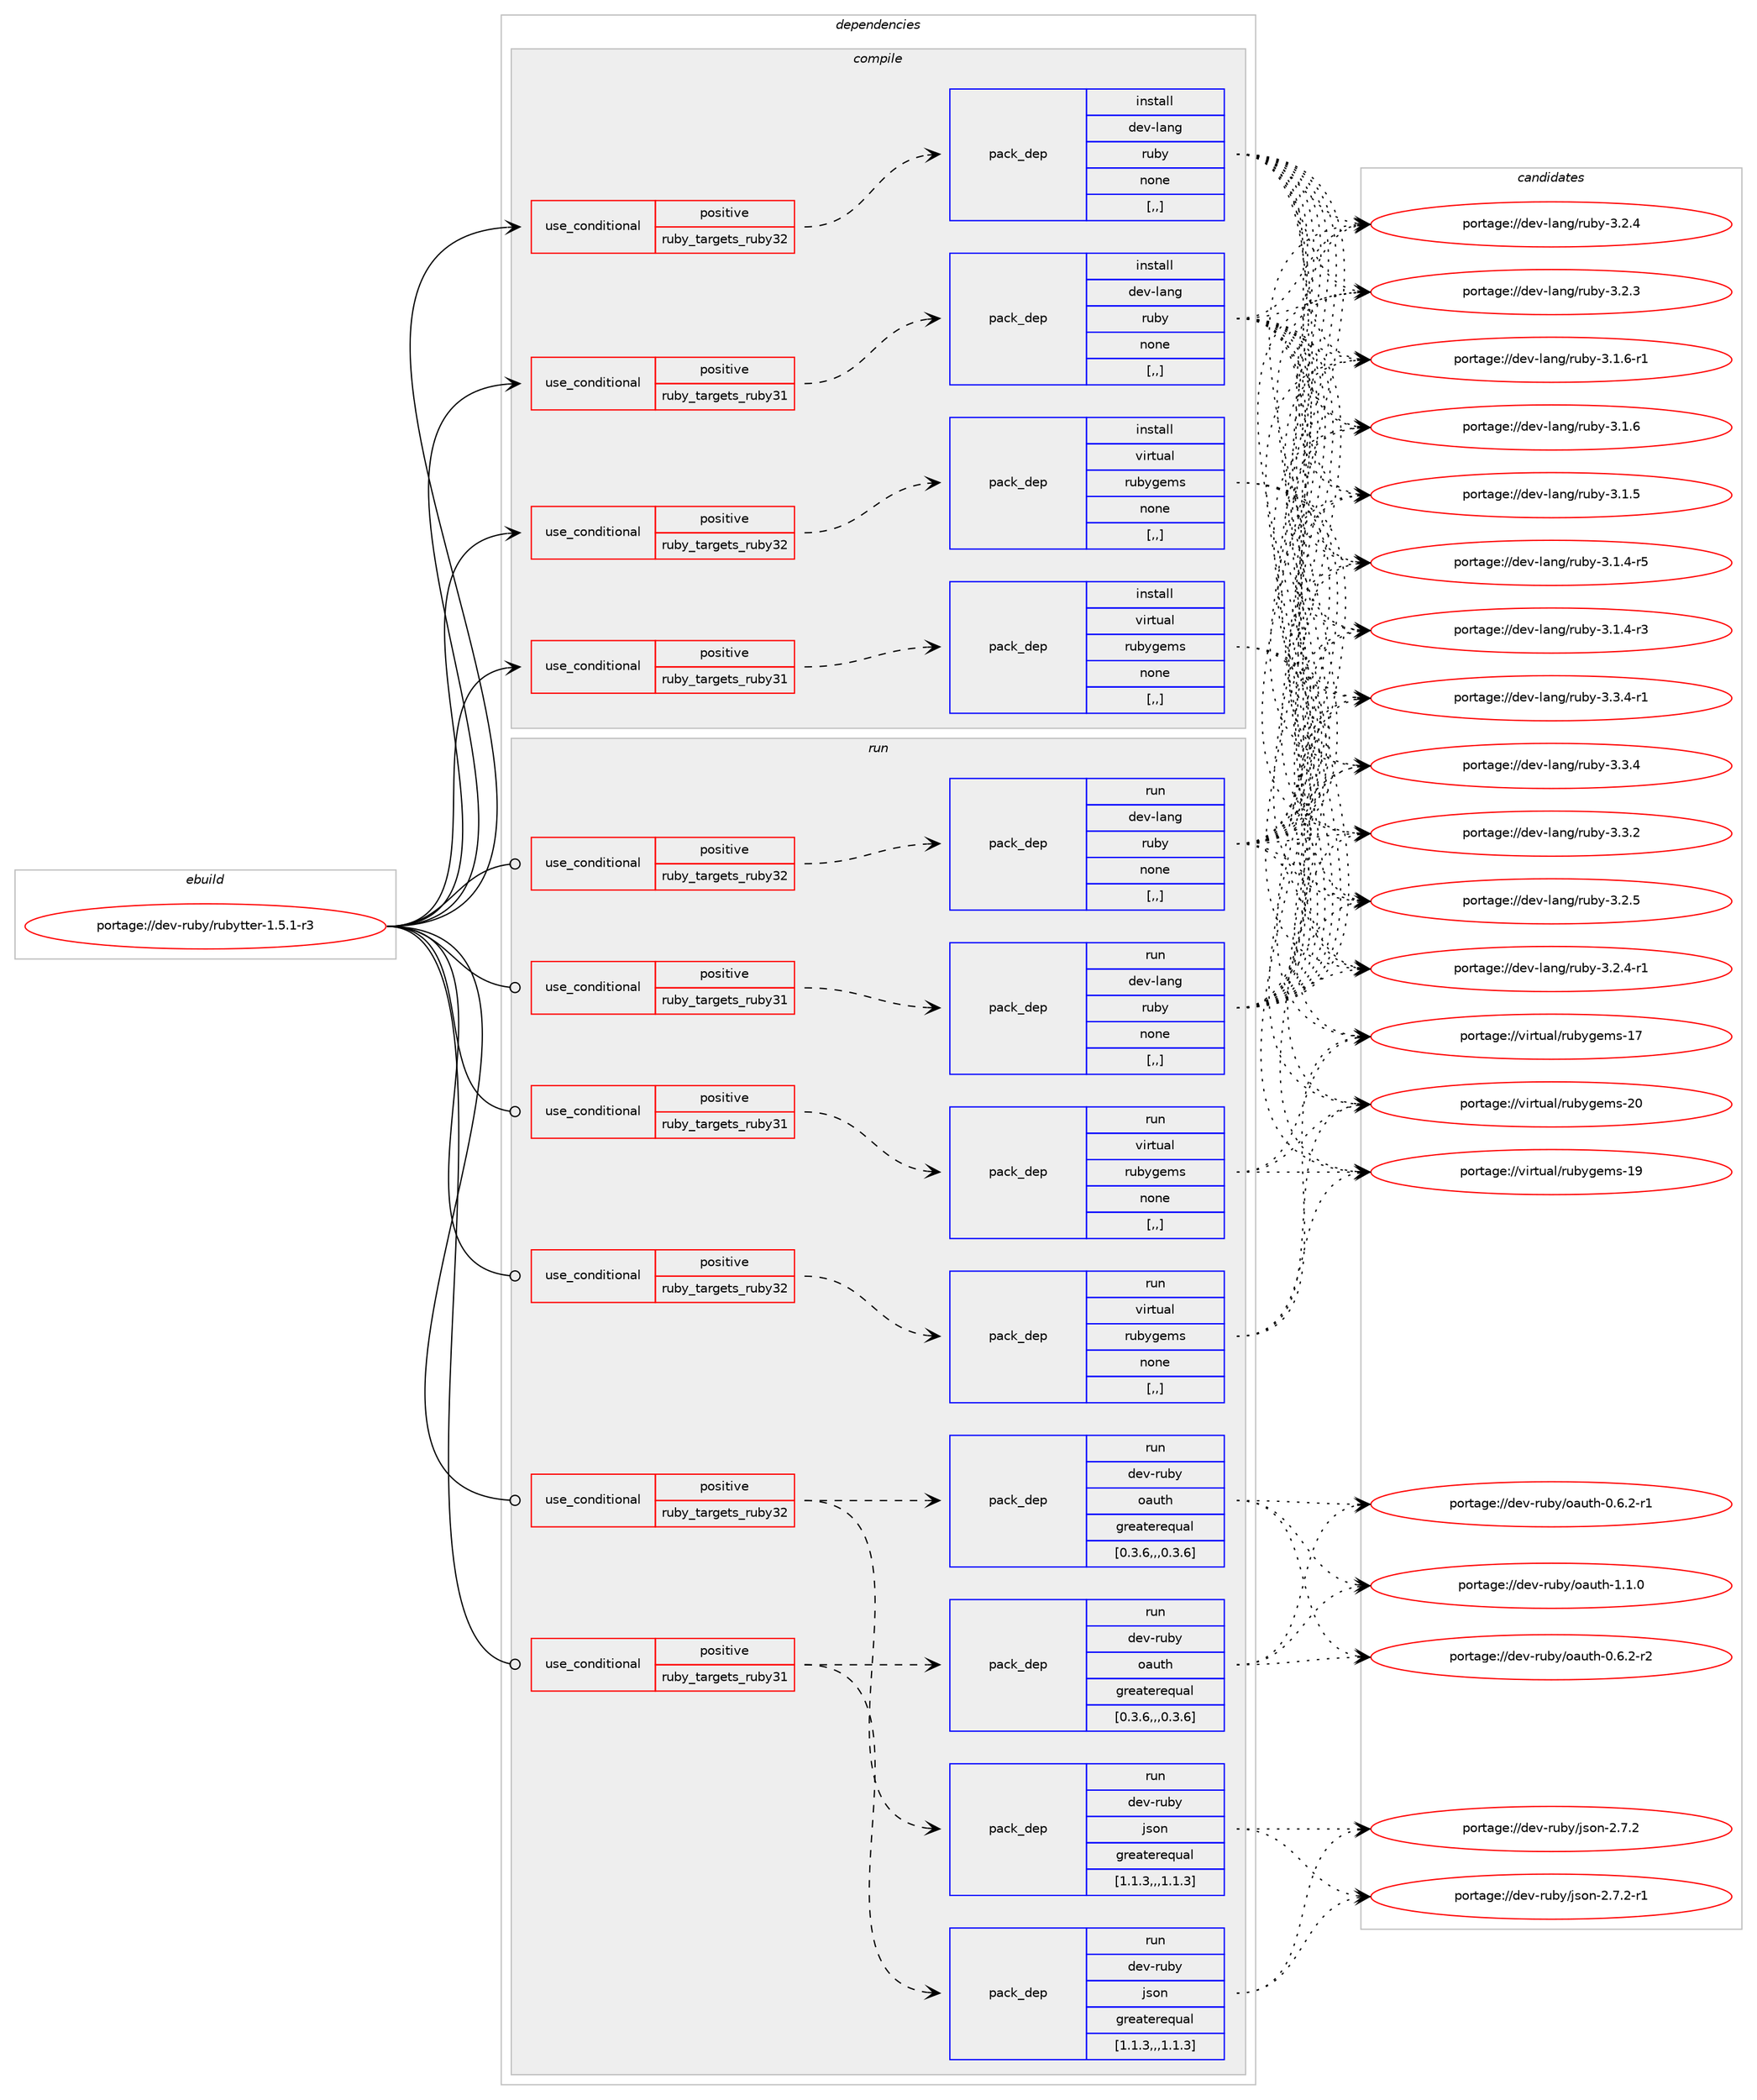 digraph prolog {

# *************
# Graph options
# *************

newrank=true;
concentrate=true;
compound=true;
graph [rankdir=LR,fontname=Helvetica,fontsize=10,ranksep=1.5];#, ranksep=2.5, nodesep=0.2];
edge  [arrowhead=vee];
node  [fontname=Helvetica,fontsize=10];

# **********
# The ebuild
# **********

subgraph cluster_leftcol {
color=gray;
label=<<i>ebuild</i>>;
id [label="portage://dev-ruby/rubytter-1.5.1-r3", color=red, width=4, href="../dev-ruby/rubytter-1.5.1-r3.svg"];
}

# ****************
# The dependencies
# ****************

subgraph cluster_midcol {
color=gray;
label=<<i>dependencies</i>>;
subgraph cluster_compile {
fillcolor="#eeeeee";
style=filled;
label=<<i>compile</i>>;
subgraph cond56014 {
dependency201974 [label=<<TABLE BORDER="0" CELLBORDER="1" CELLSPACING="0" CELLPADDING="4"><TR><TD ROWSPAN="3" CELLPADDING="10">use_conditional</TD></TR><TR><TD>positive</TD></TR><TR><TD>ruby_targets_ruby31</TD></TR></TABLE>>, shape=none, color=red];
subgraph pack144578 {
dependency201975 [label=<<TABLE BORDER="0" CELLBORDER="1" CELLSPACING="0" CELLPADDING="4" WIDTH="220"><TR><TD ROWSPAN="6" CELLPADDING="30">pack_dep</TD></TR><TR><TD WIDTH="110">install</TD></TR><TR><TD>dev-lang</TD></TR><TR><TD>ruby</TD></TR><TR><TD>none</TD></TR><TR><TD>[,,]</TD></TR></TABLE>>, shape=none, color=blue];
}
dependency201974:e -> dependency201975:w [weight=20,style="dashed",arrowhead="vee"];
}
id:e -> dependency201974:w [weight=20,style="solid",arrowhead="vee"];
subgraph cond56015 {
dependency201976 [label=<<TABLE BORDER="0" CELLBORDER="1" CELLSPACING="0" CELLPADDING="4"><TR><TD ROWSPAN="3" CELLPADDING="10">use_conditional</TD></TR><TR><TD>positive</TD></TR><TR><TD>ruby_targets_ruby31</TD></TR></TABLE>>, shape=none, color=red];
subgraph pack144579 {
dependency201977 [label=<<TABLE BORDER="0" CELLBORDER="1" CELLSPACING="0" CELLPADDING="4" WIDTH="220"><TR><TD ROWSPAN="6" CELLPADDING="30">pack_dep</TD></TR><TR><TD WIDTH="110">install</TD></TR><TR><TD>virtual</TD></TR><TR><TD>rubygems</TD></TR><TR><TD>none</TD></TR><TR><TD>[,,]</TD></TR></TABLE>>, shape=none, color=blue];
}
dependency201976:e -> dependency201977:w [weight=20,style="dashed",arrowhead="vee"];
}
id:e -> dependency201976:w [weight=20,style="solid",arrowhead="vee"];
subgraph cond56016 {
dependency201978 [label=<<TABLE BORDER="0" CELLBORDER="1" CELLSPACING="0" CELLPADDING="4"><TR><TD ROWSPAN="3" CELLPADDING="10">use_conditional</TD></TR><TR><TD>positive</TD></TR><TR><TD>ruby_targets_ruby32</TD></TR></TABLE>>, shape=none, color=red];
subgraph pack144580 {
dependency201979 [label=<<TABLE BORDER="0" CELLBORDER="1" CELLSPACING="0" CELLPADDING="4" WIDTH="220"><TR><TD ROWSPAN="6" CELLPADDING="30">pack_dep</TD></TR><TR><TD WIDTH="110">install</TD></TR><TR><TD>dev-lang</TD></TR><TR><TD>ruby</TD></TR><TR><TD>none</TD></TR><TR><TD>[,,]</TD></TR></TABLE>>, shape=none, color=blue];
}
dependency201978:e -> dependency201979:w [weight=20,style="dashed",arrowhead="vee"];
}
id:e -> dependency201978:w [weight=20,style="solid",arrowhead="vee"];
subgraph cond56017 {
dependency201980 [label=<<TABLE BORDER="0" CELLBORDER="1" CELLSPACING="0" CELLPADDING="4"><TR><TD ROWSPAN="3" CELLPADDING="10">use_conditional</TD></TR><TR><TD>positive</TD></TR><TR><TD>ruby_targets_ruby32</TD></TR></TABLE>>, shape=none, color=red];
subgraph pack144581 {
dependency201981 [label=<<TABLE BORDER="0" CELLBORDER="1" CELLSPACING="0" CELLPADDING="4" WIDTH="220"><TR><TD ROWSPAN="6" CELLPADDING="30">pack_dep</TD></TR><TR><TD WIDTH="110">install</TD></TR><TR><TD>virtual</TD></TR><TR><TD>rubygems</TD></TR><TR><TD>none</TD></TR><TR><TD>[,,]</TD></TR></TABLE>>, shape=none, color=blue];
}
dependency201980:e -> dependency201981:w [weight=20,style="dashed",arrowhead="vee"];
}
id:e -> dependency201980:w [weight=20,style="solid",arrowhead="vee"];
}
subgraph cluster_compileandrun {
fillcolor="#eeeeee";
style=filled;
label=<<i>compile and run</i>>;
}
subgraph cluster_run {
fillcolor="#eeeeee";
style=filled;
label=<<i>run</i>>;
subgraph cond56018 {
dependency201982 [label=<<TABLE BORDER="0" CELLBORDER="1" CELLSPACING="0" CELLPADDING="4"><TR><TD ROWSPAN="3" CELLPADDING="10">use_conditional</TD></TR><TR><TD>positive</TD></TR><TR><TD>ruby_targets_ruby31</TD></TR></TABLE>>, shape=none, color=red];
subgraph pack144582 {
dependency201983 [label=<<TABLE BORDER="0" CELLBORDER="1" CELLSPACING="0" CELLPADDING="4" WIDTH="220"><TR><TD ROWSPAN="6" CELLPADDING="30">pack_dep</TD></TR><TR><TD WIDTH="110">run</TD></TR><TR><TD>dev-lang</TD></TR><TR><TD>ruby</TD></TR><TR><TD>none</TD></TR><TR><TD>[,,]</TD></TR></TABLE>>, shape=none, color=blue];
}
dependency201982:e -> dependency201983:w [weight=20,style="dashed",arrowhead="vee"];
}
id:e -> dependency201982:w [weight=20,style="solid",arrowhead="odot"];
subgraph cond56019 {
dependency201984 [label=<<TABLE BORDER="0" CELLBORDER="1" CELLSPACING="0" CELLPADDING="4"><TR><TD ROWSPAN="3" CELLPADDING="10">use_conditional</TD></TR><TR><TD>positive</TD></TR><TR><TD>ruby_targets_ruby31</TD></TR></TABLE>>, shape=none, color=red];
subgraph pack144583 {
dependency201985 [label=<<TABLE BORDER="0" CELLBORDER="1" CELLSPACING="0" CELLPADDING="4" WIDTH="220"><TR><TD ROWSPAN="6" CELLPADDING="30">pack_dep</TD></TR><TR><TD WIDTH="110">run</TD></TR><TR><TD>dev-ruby</TD></TR><TR><TD>json</TD></TR><TR><TD>greaterequal</TD></TR><TR><TD>[1.1.3,,,1.1.3]</TD></TR></TABLE>>, shape=none, color=blue];
}
dependency201984:e -> dependency201985:w [weight=20,style="dashed",arrowhead="vee"];
subgraph pack144584 {
dependency201986 [label=<<TABLE BORDER="0" CELLBORDER="1" CELLSPACING="0" CELLPADDING="4" WIDTH="220"><TR><TD ROWSPAN="6" CELLPADDING="30">pack_dep</TD></TR><TR><TD WIDTH="110">run</TD></TR><TR><TD>dev-ruby</TD></TR><TR><TD>oauth</TD></TR><TR><TD>greaterequal</TD></TR><TR><TD>[0.3.6,,,0.3.6]</TD></TR></TABLE>>, shape=none, color=blue];
}
dependency201984:e -> dependency201986:w [weight=20,style="dashed",arrowhead="vee"];
}
id:e -> dependency201984:w [weight=20,style="solid",arrowhead="odot"];
subgraph cond56020 {
dependency201987 [label=<<TABLE BORDER="0" CELLBORDER="1" CELLSPACING="0" CELLPADDING="4"><TR><TD ROWSPAN="3" CELLPADDING="10">use_conditional</TD></TR><TR><TD>positive</TD></TR><TR><TD>ruby_targets_ruby31</TD></TR></TABLE>>, shape=none, color=red];
subgraph pack144585 {
dependency201988 [label=<<TABLE BORDER="0" CELLBORDER="1" CELLSPACING="0" CELLPADDING="4" WIDTH="220"><TR><TD ROWSPAN="6" CELLPADDING="30">pack_dep</TD></TR><TR><TD WIDTH="110">run</TD></TR><TR><TD>virtual</TD></TR><TR><TD>rubygems</TD></TR><TR><TD>none</TD></TR><TR><TD>[,,]</TD></TR></TABLE>>, shape=none, color=blue];
}
dependency201987:e -> dependency201988:w [weight=20,style="dashed",arrowhead="vee"];
}
id:e -> dependency201987:w [weight=20,style="solid",arrowhead="odot"];
subgraph cond56021 {
dependency201989 [label=<<TABLE BORDER="0" CELLBORDER="1" CELLSPACING="0" CELLPADDING="4"><TR><TD ROWSPAN="3" CELLPADDING="10">use_conditional</TD></TR><TR><TD>positive</TD></TR><TR><TD>ruby_targets_ruby32</TD></TR></TABLE>>, shape=none, color=red];
subgraph pack144586 {
dependency201990 [label=<<TABLE BORDER="0" CELLBORDER="1" CELLSPACING="0" CELLPADDING="4" WIDTH="220"><TR><TD ROWSPAN="6" CELLPADDING="30">pack_dep</TD></TR><TR><TD WIDTH="110">run</TD></TR><TR><TD>dev-lang</TD></TR><TR><TD>ruby</TD></TR><TR><TD>none</TD></TR><TR><TD>[,,]</TD></TR></TABLE>>, shape=none, color=blue];
}
dependency201989:e -> dependency201990:w [weight=20,style="dashed",arrowhead="vee"];
}
id:e -> dependency201989:w [weight=20,style="solid",arrowhead="odot"];
subgraph cond56022 {
dependency201991 [label=<<TABLE BORDER="0" CELLBORDER="1" CELLSPACING="0" CELLPADDING="4"><TR><TD ROWSPAN="3" CELLPADDING="10">use_conditional</TD></TR><TR><TD>positive</TD></TR><TR><TD>ruby_targets_ruby32</TD></TR></TABLE>>, shape=none, color=red];
subgraph pack144587 {
dependency201992 [label=<<TABLE BORDER="0" CELLBORDER="1" CELLSPACING="0" CELLPADDING="4" WIDTH="220"><TR><TD ROWSPAN="6" CELLPADDING="30">pack_dep</TD></TR><TR><TD WIDTH="110">run</TD></TR><TR><TD>dev-ruby</TD></TR><TR><TD>json</TD></TR><TR><TD>greaterequal</TD></TR><TR><TD>[1.1.3,,,1.1.3]</TD></TR></TABLE>>, shape=none, color=blue];
}
dependency201991:e -> dependency201992:w [weight=20,style="dashed",arrowhead="vee"];
subgraph pack144588 {
dependency201993 [label=<<TABLE BORDER="0" CELLBORDER="1" CELLSPACING="0" CELLPADDING="4" WIDTH="220"><TR><TD ROWSPAN="6" CELLPADDING="30">pack_dep</TD></TR><TR><TD WIDTH="110">run</TD></TR><TR><TD>dev-ruby</TD></TR><TR><TD>oauth</TD></TR><TR><TD>greaterequal</TD></TR><TR><TD>[0.3.6,,,0.3.6]</TD></TR></TABLE>>, shape=none, color=blue];
}
dependency201991:e -> dependency201993:w [weight=20,style="dashed",arrowhead="vee"];
}
id:e -> dependency201991:w [weight=20,style="solid",arrowhead="odot"];
subgraph cond56023 {
dependency201994 [label=<<TABLE BORDER="0" CELLBORDER="1" CELLSPACING="0" CELLPADDING="4"><TR><TD ROWSPAN="3" CELLPADDING="10">use_conditional</TD></TR><TR><TD>positive</TD></TR><TR><TD>ruby_targets_ruby32</TD></TR></TABLE>>, shape=none, color=red];
subgraph pack144589 {
dependency201995 [label=<<TABLE BORDER="0" CELLBORDER="1" CELLSPACING="0" CELLPADDING="4" WIDTH="220"><TR><TD ROWSPAN="6" CELLPADDING="30">pack_dep</TD></TR><TR><TD WIDTH="110">run</TD></TR><TR><TD>virtual</TD></TR><TR><TD>rubygems</TD></TR><TR><TD>none</TD></TR><TR><TD>[,,]</TD></TR></TABLE>>, shape=none, color=blue];
}
dependency201994:e -> dependency201995:w [weight=20,style="dashed",arrowhead="vee"];
}
id:e -> dependency201994:w [weight=20,style="solid",arrowhead="odot"];
}
}

# **************
# The candidates
# **************

subgraph cluster_choices {
rank=same;
color=gray;
label=<<i>candidates</i>>;

subgraph choice144578 {
color=black;
nodesep=1;
choice100101118451089711010347114117981214551465146524511449 [label="portage://dev-lang/ruby-3.3.4-r1", color=red, width=4,href="../dev-lang/ruby-3.3.4-r1.svg"];
choice10010111845108971101034711411798121455146514652 [label="portage://dev-lang/ruby-3.3.4", color=red, width=4,href="../dev-lang/ruby-3.3.4.svg"];
choice10010111845108971101034711411798121455146514650 [label="portage://dev-lang/ruby-3.3.2", color=red, width=4,href="../dev-lang/ruby-3.3.2.svg"];
choice10010111845108971101034711411798121455146504653 [label="portage://dev-lang/ruby-3.2.5", color=red, width=4,href="../dev-lang/ruby-3.2.5.svg"];
choice100101118451089711010347114117981214551465046524511449 [label="portage://dev-lang/ruby-3.2.4-r1", color=red, width=4,href="../dev-lang/ruby-3.2.4-r1.svg"];
choice10010111845108971101034711411798121455146504652 [label="portage://dev-lang/ruby-3.2.4", color=red, width=4,href="../dev-lang/ruby-3.2.4.svg"];
choice10010111845108971101034711411798121455146504651 [label="portage://dev-lang/ruby-3.2.3", color=red, width=4,href="../dev-lang/ruby-3.2.3.svg"];
choice100101118451089711010347114117981214551464946544511449 [label="portage://dev-lang/ruby-3.1.6-r1", color=red, width=4,href="../dev-lang/ruby-3.1.6-r1.svg"];
choice10010111845108971101034711411798121455146494654 [label="portage://dev-lang/ruby-3.1.6", color=red, width=4,href="../dev-lang/ruby-3.1.6.svg"];
choice10010111845108971101034711411798121455146494653 [label="portage://dev-lang/ruby-3.1.5", color=red, width=4,href="../dev-lang/ruby-3.1.5.svg"];
choice100101118451089711010347114117981214551464946524511453 [label="portage://dev-lang/ruby-3.1.4-r5", color=red, width=4,href="../dev-lang/ruby-3.1.4-r5.svg"];
choice100101118451089711010347114117981214551464946524511451 [label="portage://dev-lang/ruby-3.1.4-r3", color=red, width=4,href="../dev-lang/ruby-3.1.4-r3.svg"];
dependency201975:e -> choice100101118451089711010347114117981214551465146524511449:w [style=dotted,weight="100"];
dependency201975:e -> choice10010111845108971101034711411798121455146514652:w [style=dotted,weight="100"];
dependency201975:e -> choice10010111845108971101034711411798121455146514650:w [style=dotted,weight="100"];
dependency201975:e -> choice10010111845108971101034711411798121455146504653:w [style=dotted,weight="100"];
dependency201975:e -> choice100101118451089711010347114117981214551465046524511449:w [style=dotted,weight="100"];
dependency201975:e -> choice10010111845108971101034711411798121455146504652:w [style=dotted,weight="100"];
dependency201975:e -> choice10010111845108971101034711411798121455146504651:w [style=dotted,weight="100"];
dependency201975:e -> choice100101118451089711010347114117981214551464946544511449:w [style=dotted,weight="100"];
dependency201975:e -> choice10010111845108971101034711411798121455146494654:w [style=dotted,weight="100"];
dependency201975:e -> choice10010111845108971101034711411798121455146494653:w [style=dotted,weight="100"];
dependency201975:e -> choice100101118451089711010347114117981214551464946524511453:w [style=dotted,weight="100"];
dependency201975:e -> choice100101118451089711010347114117981214551464946524511451:w [style=dotted,weight="100"];
}
subgraph choice144579 {
color=black;
nodesep=1;
choice118105114116117971084711411798121103101109115455048 [label="portage://virtual/rubygems-20", color=red, width=4,href="../virtual/rubygems-20.svg"];
choice118105114116117971084711411798121103101109115454957 [label="portage://virtual/rubygems-19", color=red, width=4,href="../virtual/rubygems-19.svg"];
choice118105114116117971084711411798121103101109115454955 [label="portage://virtual/rubygems-17", color=red, width=4,href="../virtual/rubygems-17.svg"];
dependency201977:e -> choice118105114116117971084711411798121103101109115455048:w [style=dotted,weight="100"];
dependency201977:e -> choice118105114116117971084711411798121103101109115454957:w [style=dotted,weight="100"];
dependency201977:e -> choice118105114116117971084711411798121103101109115454955:w [style=dotted,weight="100"];
}
subgraph choice144580 {
color=black;
nodesep=1;
choice100101118451089711010347114117981214551465146524511449 [label="portage://dev-lang/ruby-3.3.4-r1", color=red, width=4,href="../dev-lang/ruby-3.3.4-r1.svg"];
choice10010111845108971101034711411798121455146514652 [label="portage://dev-lang/ruby-3.3.4", color=red, width=4,href="../dev-lang/ruby-3.3.4.svg"];
choice10010111845108971101034711411798121455146514650 [label="portage://dev-lang/ruby-3.3.2", color=red, width=4,href="../dev-lang/ruby-3.3.2.svg"];
choice10010111845108971101034711411798121455146504653 [label="portage://dev-lang/ruby-3.2.5", color=red, width=4,href="../dev-lang/ruby-3.2.5.svg"];
choice100101118451089711010347114117981214551465046524511449 [label="portage://dev-lang/ruby-3.2.4-r1", color=red, width=4,href="../dev-lang/ruby-3.2.4-r1.svg"];
choice10010111845108971101034711411798121455146504652 [label="portage://dev-lang/ruby-3.2.4", color=red, width=4,href="../dev-lang/ruby-3.2.4.svg"];
choice10010111845108971101034711411798121455146504651 [label="portage://dev-lang/ruby-3.2.3", color=red, width=4,href="../dev-lang/ruby-3.2.3.svg"];
choice100101118451089711010347114117981214551464946544511449 [label="portage://dev-lang/ruby-3.1.6-r1", color=red, width=4,href="../dev-lang/ruby-3.1.6-r1.svg"];
choice10010111845108971101034711411798121455146494654 [label="portage://dev-lang/ruby-3.1.6", color=red, width=4,href="../dev-lang/ruby-3.1.6.svg"];
choice10010111845108971101034711411798121455146494653 [label="portage://dev-lang/ruby-3.1.5", color=red, width=4,href="../dev-lang/ruby-3.1.5.svg"];
choice100101118451089711010347114117981214551464946524511453 [label="portage://dev-lang/ruby-3.1.4-r5", color=red, width=4,href="../dev-lang/ruby-3.1.4-r5.svg"];
choice100101118451089711010347114117981214551464946524511451 [label="portage://dev-lang/ruby-3.1.4-r3", color=red, width=4,href="../dev-lang/ruby-3.1.4-r3.svg"];
dependency201979:e -> choice100101118451089711010347114117981214551465146524511449:w [style=dotted,weight="100"];
dependency201979:e -> choice10010111845108971101034711411798121455146514652:w [style=dotted,weight="100"];
dependency201979:e -> choice10010111845108971101034711411798121455146514650:w [style=dotted,weight="100"];
dependency201979:e -> choice10010111845108971101034711411798121455146504653:w [style=dotted,weight="100"];
dependency201979:e -> choice100101118451089711010347114117981214551465046524511449:w [style=dotted,weight="100"];
dependency201979:e -> choice10010111845108971101034711411798121455146504652:w [style=dotted,weight="100"];
dependency201979:e -> choice10010111845108971101034711411798121455146504651:w [style=dotted,weight="100"];
dependency201979:e -> choice100101118451089711010347114117981214551464946544511449:w [style=dotted,weight="100"];
dependency201979:e -> choice10010111845108971101034711411798121455146494654:w [style=dotted,weight="100"];
dependency201979:e -> choice10010111845108971101034711411798121455146494653:w [style=dotted,weight="100"];
dependency201979:e -> choice100101118451089711010347114117981214551464946524511453:w [style=dotted,weight="100"];
dependency201979:e -> choice100101118451089711010347114117981214551464946524511451:w [style=dotted,weight="100"];
}
subgraph choice144581 {
color=black;
nodesep=1;
choice118105114116117971084711411798121103101109115455048 [label="portage://virtual/rubygems-20", color=red, width=4,href="../virtual/rubygems-20.svg"];
choice118105114116117971084711411798121103101109115454957 [label="portage://virtual/rubygems-19", color=red, width=4,href="../virtual/rubygems-19.svg"];
choice118105114116117971084711411798121103101109115454955 [label="portage://virtual/rubygems-17", color=red, width=4,href="../virtual/rubygems-17.svg"];
dependency201981:e -> choice118105114116117971084711411798121103101109115455048:w [style=dotted,weight="100"];
dependency201981:e -> choice118105114116117971084711411798121103101109115454957:w [style=dotted,weight="100"];
dependency201981:e -> choice118105114116117971084711411798121103101109115454955:w [style=dotted,weight="100"];
}
subgraph choice144582 {
color=black;
nodesep=1;
choice100101118451089711010347114117981214551465146524511449 [label="portage://dev-lang/ruby-3.3.4-r1", color=red, width=4,href="../dev-lang/ruby-3.3.4-r1.svg"];
choice10010111845108971101034711411798121455146514652 [label="portage://dev-lang/ruby-3.3.4", color=red, width=4,href="../dev-lang/ruby-3.3.4.svg"];
choice10010111845108971101034711411798121455146514650 [label="portage://dev-lang/ruby-3.3.2", color=red, width=4,href="../dev-lang/ruby-3.3.2.svg"];
choice10010111845108971101034711411798121455146504653 [label="portage://dev-lang/ruby-3.2.5", color=red, width=4,href="../dev-lang/ruby-3.2.5.svg"];
choice100101118451089711010347114117981214551465046524511449 [label="portage://dev-lang/ruby-3.2.4-r1", color=red, width=4,href="../dev-lang/ruby-3.2.4-r1.svg"];
choice10010111845108971101034711411798121455146504652 [label="portage://dev-lang/ruby-3.2.4", color=red, width=4,href="../dev-lang/ruby-3.2.4.svg"];
choice10010111845108971101034711411798121455146504651 [label="portage://dev-lang/ruby-3.2.3", color=red, width=4,href="../dev-lang/ruby-3.2.3.svg"];
choice100101118451089711010347114117981214551464946544511449 [label="portage://dev-lang/ruby-3.1.6-r1", color=red, width=4,href="../dev-lang/ruby-3.1.6-r1.svg"];
choice10010111845108971101034711411798121455146494654 [label="portage://dev-lang/ruby-3.1.6", color=red, width=4,href="../dev-lang/ruby-3.1.6.svg"];
choice10010111845108971101034711411798121455146494653 [label="portage://dev-lang/ruby-3.1.5", color=red, width=4,href="../dev-lang/ruby-3.1.5.svg"];
choice100101118451089711010347114117981214551464946524511453 [label="portage://dev-lang/ruby-3.1.4-r5", color=red, width=4,href="../dev-lang/ruby-3.1.4-r5.svg"];
choice100101118451089711010347114117981214551464946524511451 [label="portage://dev-lang/ruby-3.1.4-r3", color=red, width=4,href="../dev-lang/ruby-3.1.4-r3.svg"];
dependency201983:e -> choice100101118451089711010347114117981214551465146524511449:w [style=dotted,weight="100"];
dependency201983:e -> choice10010111845108971101034711411798121455146514652:w [style=dotted,weight="100"];
dependency201983:e -> choice10010111845108971101034711411798121455146514650:w [style=dotted,weight="100"];
dependency201983:e -> choice10010111845108971101034711411798121455146504653:w [style=dotted,weight="100"];
dependency201983:e -> choice100101118451089711010347114117981214551465046524511449:w [style=dotted,weight="100"];
dependency201983:e -> choice10010111845108971101034711411798121455146504652:w [style=dotted,weight="100"];
dependency201983:e -> choice10010111845108971101034711411798121455146504651:w [style=dotted,weight="100"];
dependency201983:e -> choice100101118451089711010347114117981214551464946544511449:w [style=dotted,weight="100"];
dependency201983:e -> choice10010111845108971101034711411798121455146494654:w [style=dotted,weight="100"];
dependency201983:e -> choice10010111845108971101034711411798121455146494653:w [style=dotted,weight="100"];
dependency201983:e -> choice100101118451089711010347114117981214551464946524511453:w [style=dotted,weight="100"];
dependency201983:e -> choice100101118451089711010347114117981214551464946524511451:w [style=dotted,weight="100"];
}
subgraph choice144583 {
color=black;
nodesep=1;
choice1001011184511411798121471061151111104550465546504511449 [label="portage://dev-ruby/json-2.7.2-r1", color=red, width=4,href="../dev-ruby/json-2.7.2-r1.svg"];
choice100101118451141179812147106115111110455046554650 [label="portage://dev-ruby/json-2.7.2", color=red, width=4,href="../dev-ruby/json-2.7.2.svg"];
dependency201985:e -> choice1001011184511411798121471061151111104550465546504511449:w [style=dotted,weight="100"];
dependency201985:e -> choice100101118451141179812147106115111110455046554650:w [style=dotted,weight="100"];
}
subgraph choice144584 {
color=black;
nodesep=1;
choice10010111845114117981214711197117116104454946494648 [label="portage://dev-ruby/oauth-1.1.0", color=red, width=4,href="../dev-ruby/oauth-1.1.0.svg"];
choice100101118451141179812147111971171161044548465446504511450 [label="portage://dev-ruby/oauth-0.6.2-r2", color=red, width=4,href="../dev-ruby/oauth-0.6.2-r2.svg"];
choice100101118451141179812147111971171161044548465446504511449 [label="portage://dev-ruby/oauth-0.6.2-r1", color=red, width=4,href="../dev-ruby/oauth-0.6.2-r1.svg"];
dependency201986:e -> choice10010111845114117981214711197117116104454946494648:w [style=dotted,weight="100"];
dependency201986:e -> choice100101118451141179812147111971171161044548465446504511450:w [style=dotted,weight="100"];
dependency201986:e -> choice100101118451141179812147111971171161044548465446504511449:w [style=dotted,weight="100"];
}
subgraph choice144585 {
color=black;
nodesep=1;
choice118105114116117971084711411798121103101109115455048 [label="portage://virtual/rubygems-20", color=red, width=4,href="../virtual/rubygems-20.svg"];
choice118105114116117971084711411798121103101109115454957 [label="portage://virtual/rubygems-19", color=red, width=4,href="../virtual/rubygems-19.svg"];
choice118105114116117971084711411798121103101109115454955 [label="portage://virtual/rubygems-17", color=red, width=4,href="../virtual/rubygems-17.svg"];
dependency201988:e -> choice118105114116117971084711411798121103101109115455048:w [style=dotted,weight="100"];
dependency201988:e -> choice118105114116117971084711411798121103101109115454957:w [style=dotted,weight="100"];
dependency201988:e -> choice118105114116117971084711411798121103101109115454955:w [style=dotted,weight="100"];
}
subgraph choice144586 {
color=black;
nodesep=1;
choice100101118451089711010347114117981214551465146524511449 [label="portage://dev-lang/ruby-3.3.4-r1", color=red, width=4,href="../dev-lang/ruby-3.3.4-r1.svg"];
choice10010111845108971101034711411798121455146514652 [label="portage://dev-lang/ruby-3.3.4", color=red, width=4,href="../dev-lang/ruby-3.3.4.svg"];
choice10010111845108971101034711411798121455146514650 [label="portage://dev-lang/ruby-3.3.2", color=red, width=4,href="../dev-lang/ruby-3.3.2.svg"];
choice10010111845108971101034711411798121455146504653 [label="portage://dev-lang/ruby-3.2.5", color=red, width=4,href="../dev-lang/ruby-3.2.5.svg"];
choice100101118451089711010347114117981214551465046524511449 [label="portage://dev-lang/ruby-3.2.4-r1", color=red, width=4,href="../dev-lang/ruby-3.2.4-r1.svg"];
choice10010111845108971101034711411798121455146504652 [label="portage://dev-lang/ruby-3.2.4", color=red, width=4,href="../dev-lang/ruby-3.2.4.svg"];
choice10010111845108971101034711411798121455146504651 [label="portage://dev-lang/ruby-3.2.3", color=red, width=4,href="../dev-lang/ruby-3.2.3.svg"];
choice100101118451089711010347114117981214551464946544511449 [label="portage://dev-lang/ruby-3.1.6-r1", color=red, width=4,href="../dev-lang/ruby-3.1.6-r1.svg"];
choice10010111845108971101034711411798121455146494654 [label="portage://dev-lang/ruby-3.1.6", color=red, width=4,href="../dev-lang/ruby-3.1.6.svg"];
choice10010111845108971101034711411798121455146494653 [label="portage://dev-lang/ruby-3.1.5", color=red, width=4,href="../dev-lang/ruby-3.1.5.svg"];
choice100101118451089711010347114117981214551464946524511453 [label="portage://dev-lang/ruby-3.1.4-r5", color=red, width=4,href="../dev-lang/ruby-3.1.4-r5.svg"];
choice100101118451089711010347114117981214551464946524511451 [label="portage://dev-lang/ruby-3.1.4-r3", color=red, width=4,href="../dev-lang/ruby-3.1.4-r3.svg"];
dependency201990:e -> choice100101118451089711010347114117981214551465146524511449:w [style=dotted,weight="100"];
dependency201990:e -> choice10010111845108971101034711411798121455146514652:w [style=dotted,weight="100"];
dependency201990:e -> choice10010111845108971101034711411798121455146514650:w [style=dotted,weight="100"];
dependency201990:e -> choice10010111845108971101034711411798121455146504653:w [style=dotted,weight="100"];
dependency201990:e -> choice100101118451089711010347114117981214551465046524511449:w [style=dotted,weight="100"];
dependency201990:e -> choice10010111845108971101034711411798121455146504652:w [style=dotted,weight="100"];
dependency201990:e -> choice10010111845108971101034711411798121455146504651:w [style=dotted,weight="100"];
dependency201990:e -> choice100101118451089711010347114117981214551464946544511449:w [style=dotted,weight="100"];
dependency201990:e -> choice10010111845108971101034711411798121455146494654:w [style=dotted,weight="100"];
dependency201990:e -> choice10010111845108971101034711411798121455146494653:w [style=dotted,weight="100"];
dependency201990:e -> choice100101118451089711010347114117981214551464946524511453:w [style=dotted,weight="100"];
dependency201990:e -> choice100101118451089711010347114117981214551464946524511451:w [style=dotted,weight="100"];
}
subgraph choice144587 {
color=black;
nodesep=1;
choice1001011184511411798121471061151111104550465546504511449 [label="portage://dev-ruby/json-2.7.2-r1", color=red, width=4,href="../dev-ruby/json-2.7.2-r1.svg"];
choice100101118451141179812147106115111110455046554650 [label="portage://dev-ruby/json-2.7.2", color=red, width=4,href="../dev-ruby/json-2.7.2.svg"];
dependency201992:e -> choice1001011184511411798121471061151111104550465546504511449:w [style=dotted,weight="100"];
dependency201992:e -> choice100101118451141179812147106115111110455046554650:w [style=dotted,weight="100"];
}
subgraph choice144588 {
color=black;
nodesep=1;
choice10010111845114117981214711197117116104454946494648 [label="portage://dev-ruby/oauth-1.1.0", color=red, width=4,href="../dev-ruby/oauth-1.1.0.svg"];
choice100101118451141179812147111971171161044548465446504511450 [label="portage://dev-ruby/oauth-0.6.2-r2", color=red, width=4,href="../dev-ruby/oauth-0.6.2-r2.svg"];
choice100101118451141179812147111971171161044548465446504511449 [label="portage://dev-ruby/oauth-0.6.2-r1", color=red, width=4,href="../dev-ruby/oauth-0.6.2-r1.svg"];
dependency201993:e -> choice10010111845114117981214711197117116104454946494648:w [style=dotted,weight="100"];
dependency201993:e -> choice100101118451141179812147111971171161044548465446504511450:w [style=dotted,weight="100"];
dependency201993:e -> choice100101118451141179812147111971171161044548465446504511449:w [style=dotted,weight="100"];
}
subgraph choice144589 {
color=black;
nodesep=1;
choice118105114116117971084711411798121103101109115455048 [label="portage://virtual/rubygems-20", color=red, width=4,href="../virtual/rubygems-20.svg"];
choice118105114116117971084711411798121103101109115454957 [label="portage://virtual/rubygems-19", color=red, width=4,href="../virtual/rubygems-19.svg"];
choice118105114116117971084711411798121103101109115454955 [label="portage://virtual/rubygems-17", color=red, width=4,href="../virtual/rubygems-17.svg"];
dependency201995:e -> choice118105114116117971084711411798121103101109115455048:w [style=dotted,weight="100"];
dependency201995:e -> choice118105114116117971084711411798121103101109115454957:w [style=dotted,weight="100"];
dependency201995:e -> choice118105114116117971084711411798121103101109115454955:w [style=dotted,weight="100"];
}
}

}
